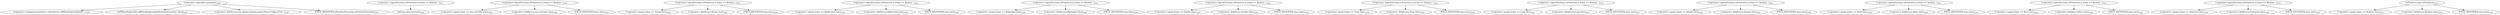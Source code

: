 digraph "isPrimitive2" {  
"3384" [label = <(&lt;operator&gt;.logicalNot,!primitive)<SUB>1226</SUB>> ]
"3307" [label = <(&lt;operator&gt;.logicalOr,//
clazz.isPrimitive() || //
clazz == Boolean...)<SUB>1211</SUB>> ]
"3381" [label = <(isEnum,clazz.isEnum())<SUB>1224</SUB>> ]
"3387" [label = <(&lt;operator&gt;.assignment,primitive = ModuleUtil.callWhenHasJavaSql(isPri...)<SUB>1227</SUB>> ]
"3308" [label = <(&lt;operator&gt;.logicalOr,//
clazz.isPrimitive() || //
clazz == Boolean...)<SUB>1211</SUB>> ]
"3376" [label = <(&lt;operator&gt;.equals,//
clazz == java.util.Date.class)<SUB>1223</SUB>> ]
"3389" [label = <(callWhenHasJavaSql,callWhenHasJavaSql(isPrimitiveFuncation, clazz))<SUB>1227</SUB>> ]
"3309" [label = <(&lt;operator&gt;.logicalOr,//
clazz.isPrimitive() || //
clazz == Boolean...)<SUB>1211</SUB>> ]
"3371" [label = <(&lt;operator&gt;.equals,//
clazz == String.class)<SUB>1222</SUB>> ]
"3378" [label = <(&lt;operator&gt;.fieldAccess,java.util.Date.class)<SUB>1223</SUB>> ]
"3391" [label = <(&lt;operator&gt;.fieldAccess,com.alibaba.fastjson.parser.ParserConfig.isPrim...)<SUB>1227</SUB>> ]
"3310" [label = <(&lt;operator&gt;.logicalOr,//
clazz.isPrimitive() || //
clazz == Boolean...)<SUB>1211</SUB>> ]
"3366" [label = <(&lt;operator&gt;.equals,//
clazz == BigDecimal.class)<SUB>1221</SUB>> ]
"3373" [label = <(&lt;operator&gt;.fieldAccess,String.class)<SUB>1222</SUB>> ]
"3380" [label = <(FIELD_IDENTIFIER,class,class)<SUB>1223</SUB>> ]
"3393" [label = <(FIELD_IDENTIFIER,isPrimitiveFuncation,isPrimitiveFuncation)<SUB>1227</SUB>> ]
"3311" [label = <(&lt;operator&gt;.logicalOr,//
clazz.isPrimitive() || //
clazz == Boolean...)<SUB>1211</SUB>> ]
"3361" [label = <(&lt;operator&gt;.equals,//
clazz == BigInteger.class)<SUB>1220</SUB>> ]
"3368" [label = <(&lt;operator&gt;.fieldAccess,BigDecimal.class)<SUB>1221</SUB>> ]
"3375" [label = <(FIELD_IDENTIFIER,class,class)<SUB>1222</SUB>> ]
"3312" [label = <(&lt;operator&gt;.logicalOr,//
clazz.isPrimitive() || //
clazz == Boolean...)<SUB>1211</SUB>> ]
"3356" [label = <(&lt;operator&gt;.equals,//
clazz == Double.class)<SUB>1219</SUB>> ]
"3363" [label = <(&lt;operator&gt;.fieldAccess,BigInteger.class)<SUB>1220</SUB>> ]
"3370" [label = <(FIELD_IDENTIFIER,class,class)<SUB>1221</SUB>> ]
"3313" [label = <(&lt;operator&gt;.logicalOr,//
clazz.isPrimitive() || //
clazz == Boolean...)<SUB>1211</SUB>> ]
"3351" [label = <(&lt;operator&gt;.equals,//
clazz == Float.class)<SUB>1218</SUB>> ]
"3358" [label = <(&lt;operator&gt;.fieldAccess,Double.class)<SUB>1219</SUB>> ]
"3365" [label = <(FIELD_IDENTIFIER,class,class)<SUB>1220</SUB>> ]
"3314" [label = <(&lt;operator&gt;.logicalOr,//
clazz.isPrimitive() || //
clazz == Boolean...)<SUB>1211</SUB>> ]
"3346" [label = <(&lt;operator&gt;.equals,//
clazz == Long.class)<SUB>1217</SUB>> ]
"3353" [label = <(&lt;operator&gt;.fieldAccess,Float.class)<SUB>1218</SUB>> ]
"3360" [label = <(FIELD_IDENTIFIER,class,class)<SUB>1219</SUB>> ]
"3315" [label = <(&lt;operator&gt;.logicalOr,//
clazz.isPrimitive() || //
clazz == Boolean...)<SUB>1211</SUB>> ]
"3341" [label = <(&lt;operator&gt;.equals,//
clazz == Integer.class)<SUB>1216</SUB>> ]
"3348" [label = <(&lt;operator&gt;.fieldAccess,Long.class)<SUB>1217</SUB>> ]
"3355" [label = <(FIELD_IDENTIFIER,class,class)<SUB>1218</SUB>> ]
"3316" [label = <(&lt;operator&gt;.logicalOr,//
clazz.isPrimitive() || //
clazz == Boolean...)<SUB>1211</SUB>> ]
"3336" [label = <(&lt;operator&gt;.equals,//
clazz == Short.class)<SUB>1215</SUB>> ]
"3343" [label = <(&lt;operator&gt;.fieldAccess,Integer.class)<SUB>1216</SUB>> ]
"3350" [label = <(FIELD_IDENTIFIER,class,class)<SUB>1217</SUB>> ]
"3317" [label = <(&lt;operator&gt;.logicalOr,//
clazz.isPrimitive() || //
clazz == Boolean...)<SUB>1211</SUB>> ]
"3331" [label = <(&lt;operator&gt;.equals,//
clazz == Byte.class)<SUB>1214</SUB>> ]
"3338" [label = <(&lt;operator&gt;.fieldAccess,Short.class)<SUB>1215</SUB>> ]
"3345" [label = <(FIELD_IDENTIFIER,class,class)<SUB>1216</SUB>> ]
"3318" [label = <(&lt;operator&gt;.logicalOr,//
clazz.isPrimitive() || //
clazz == Boolean...)<SUB>1211</SUB>> ]
"3326" [label = <(&lt;operator&gt;.equals,//
clazz == Character.class)<SUB>1213</SUB>> ]
"3333" [label = <(&lt;operator&gt;.fieldAccess,Byte.class)<SUB>1214</SUB>> ]
"3340" [label = <(FIELD_IDENTIFIER,class,class)<SUB>1215</SUB>> ]
"3319" [label = <(isPrimitive,clazz.isPrimitive())<SUB>1211</SUB>> ]
"3321" [label = <(&lt;operator&gt;.equals,//
clazz == Boolean.class)<SUB>1212</SUB>> ]
"3328" [label = <(&lt;operator&gt;.fieldAccess,Character.class)<SUB>1213</SUB>> ]
"3335" [label = <(FIELD_IDENTIFIER,class,class)<SUB>1214</SUB>> ]
"3323" [label = <(&lt;operator&gt;.fieldAccess,Boolean.class)<SUB>1212</SUB>> ]
"3330" [label = <(FIELD_IDENTIFIER,class,class)<SUB>1213</SUB>> ]
"3325" [label = <(FIELD_IDENTIFIER,class,class)<SUB>1212</SUB>> ]
  "3384" -> "3391" 
  "3384" -> "3387" 
  "3384" -> "3393" 
  "3384" -> "3389" 
  "3307" -> "3381" 
  "3308" -> "3378" 
  "3308" -> "3380" 
  "3308" -> "3376" 
  "3309" -> "3375" 
  "3309" -> "3373" 
  "3309" -> "3371" 
  "3310" -> "3370" 
  "3310" -> "3366" 
  "3310" -> "3368" 
  "3311" -> "3365" 
  "3311" -> "3363" 
  "3311" -> "3361" 
  "3312" -> "3356" 
  "3312" -> "3360" 
  "3312" -> "3358" 
  "3313" -> "3355" 
  "3313" -> "3351" 
  "3313" -> "3353" 
  "3314" -> "3348" 
  "3314" -> "3346" 
  "3314" -> "3350" 
  "3315" -> "3341" 
  "3315" -> "3343" 
  "3315" -> "3345" 
  "3316" -> "3338" 
  "3316" -> "3340" 
  "3316" -> "3336" 
  "3317" -> "3331" 
  "3317" -> "3333" 
  "3317" -> "3335" 
  "3318" -> "3328" 
  "3318" -> "3326" 
  "3318" -> "3330" 
  "3319" -> "3323" 
  "3319" -> "3321" 
  "3319" -> "3325" 
}
